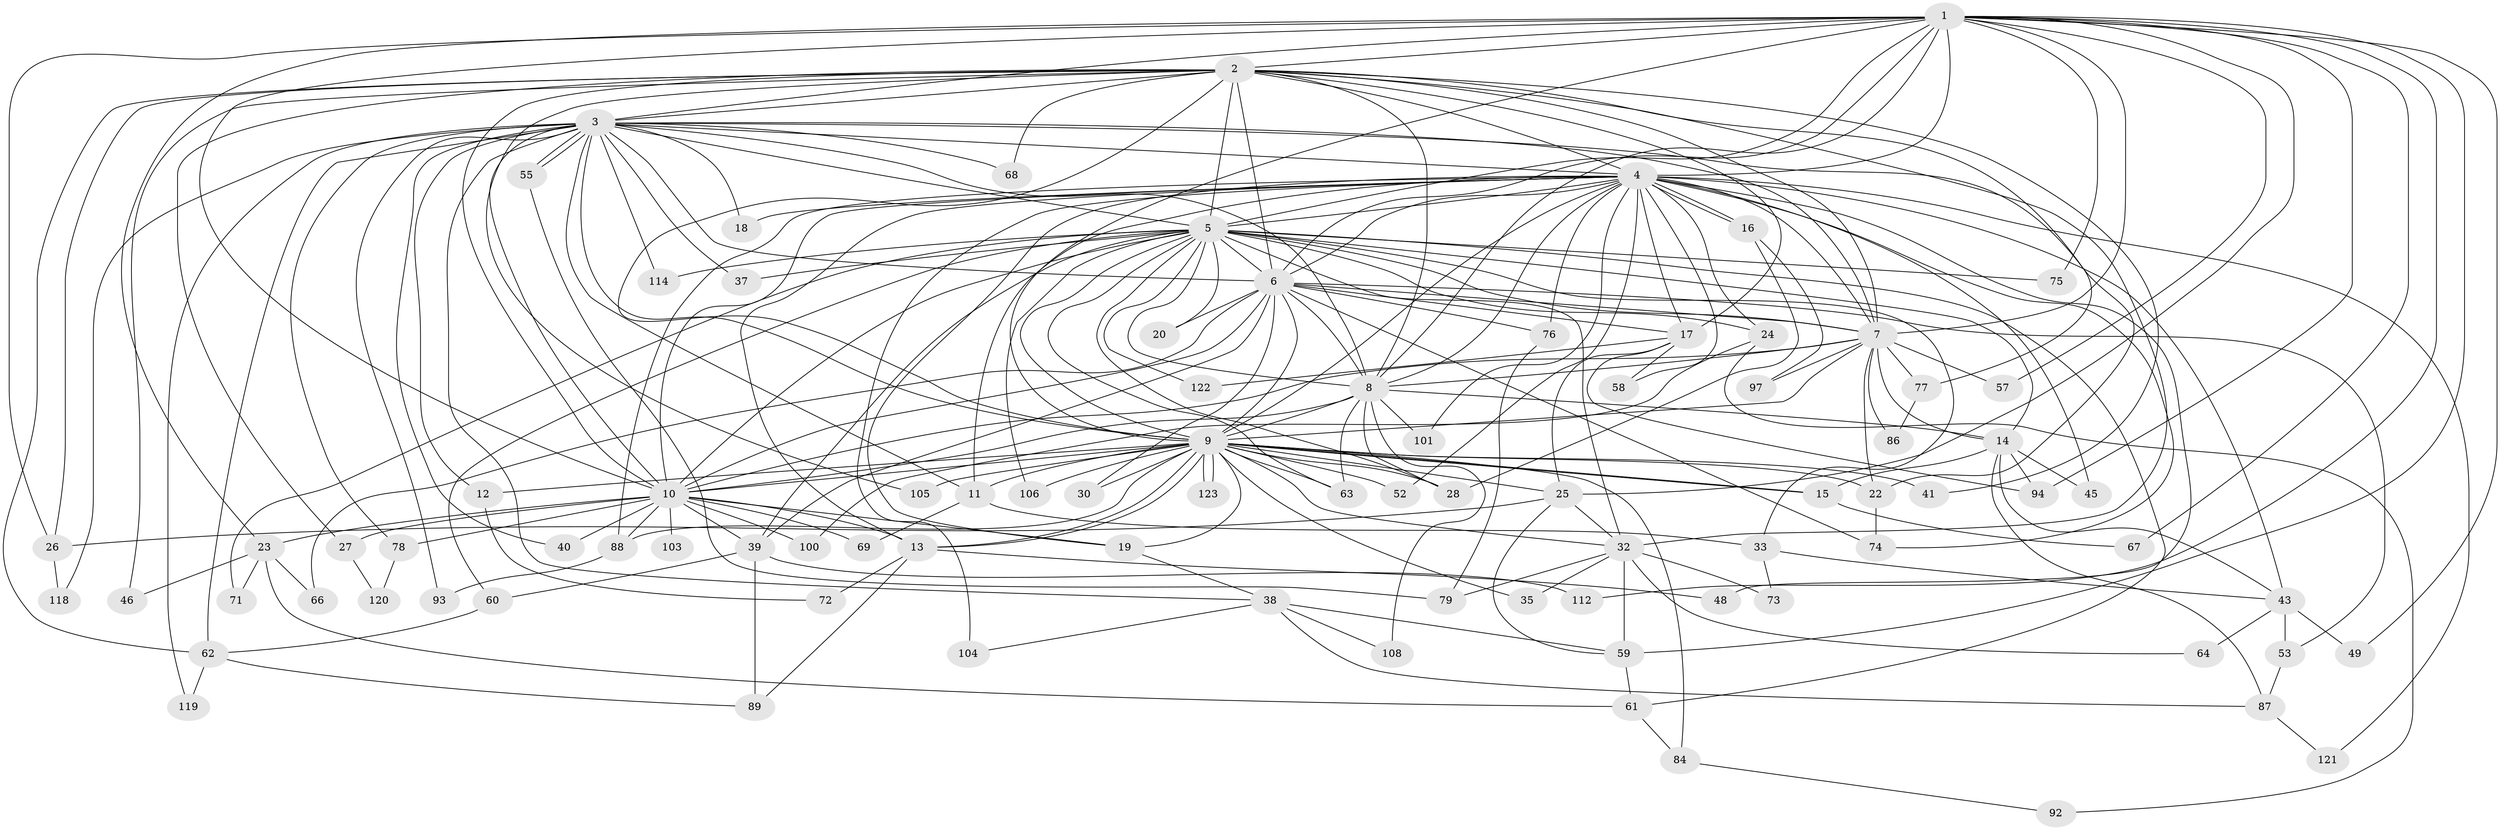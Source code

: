 // original degree distribution, {20: 0.024390243902439025, 23: 0.008130081300813009, 31: 0.008130081300813009, 25: 0.008130081300813009, 17: 0.008130081300813009, 15: 0.008130081300813009, 14: 0.008130081300813009, 33: 0.008130081300813009, 5: 0.024390243902439025, 4: 0.13008130081300814, 7: 0.008130081300813009, 6: 0.04878048780487805, 3: 0.17073170731707318, 2: 0.5284552845528455, 9: 0.008130081300813009}
// Generated by graph-tools (version 1.1) at 2025/41/03/06/25 10:41:37]
// undirected, 89 vertices, 229 edges
graph export_dot {
graph [start="1"]
  node [color=gray90,style=filled];
  1 [super="+102"];
  2 [super="+51"];
  3 [super="+36"];
  4 [super="+82"];
  5 [super="+42"];
  6 [super="+56"];
  7 [super="+34"];
  8 [super="+44"];
  9 [super="+83"];
  10 [super="+29"];
  11 [super="+65"];
  12 [super="+70"];
  13 [super="+95"];
  14 [super="+31"];
  15 [super="+21"];
  16;
  17 [super="+98"];
  18;
  19 [super="+80"];
  20;
  22;
  23 [super="+117"];
  24;
  25 [super="+109"];
  26 [super="+115"];
  27;
  28 [super="+96"];
  30;
  32 [super="+54"];
  33;
  35;
  37;
  38 [super="+111"];
  39 [super="+50"];
  40;
  41;
  43 [super="+47"];
  45;
  46;
  48;
  49;
  52;
  53;
  55;
  57;
  58;
  59 [super="+85"];
  60;
  61;
  62 [super="+81"];
  63 [super="+91"];
  64;
  66;
  67;
  68;
  69;
  71;
  72;
  73;
  74 [super="+116"];
  75;
  76 [super="+113"];
  77;
  78;
  79;
  84;
  86;
  87 [super="+107"];
  88 [super="+90"];
  89 [super="+110"];
  92;
  93;
  94 [super="+99"];
  97;
  100;
  101;
  103;
  104;
  105;
  106;
  108;
  112;
  114;
  118;
  119;
  120;
  121;
  122;
  123;
  1 -- 2 [weight=2];
  1 -- 3;
  1 -- 4 [weight=2];
  1 -- 5;
  1 -- 6;
  1 -- 7;
  1 -- 8;
  1 -- 9;
  1 -- 10;
  1 -- 23;
  1 -- 25;
  1 -- 49;
  1 -- 57;
  1 -- 59;
  1 -- 67;
  1 -- 75;
  1 -- 94;
  1 -- 112;
  1 -- 26;
  2 -- 3;
  2 -- 4;
  2 -- 5;
  2 -- 6;
  2 -- 7;
  2 -- 8;
  2 -- 9;
  2 -- 10;
  2 -- 17;
  2 -- 26;
  2 -- 27;
  2 -- 41;
  2 -- 46;
  2 -- 68;
  2 -- 77;
  2 -- 105;
  2 -- 62;
  2 -- 32;
  3 -- 4;
  3 -- 5;
  3 -- 6;
  3 -- 7;
  3 -- 8;
  3 -- 9;
  3 -- 10;
  3 -- 11;
  3 -- 12;
  3 -- 18;
  3 -- 37;
  3 -- 38;
  3 -- 40;
  3 -- 55;
  3 -- 55;
  3 -- 62;
  3 -- 68;
  3 -- 78;
  3 -- 93;
  3 -- 119;
  3 -- 118;
  3 -- 114;
  3 -- 22;
  4 -- 5;
  4 -- 6;
  4 -- 7;
  4 -- 8;
  4 -- 9;
  4 -- 10;
  4 -- 11;
  4 -- 16;
  4 -- 16;
  4 -- 18;
  4 -- 19;
  4 -- 24;
  4 -- 45;
  4 -- 48;
  4 -- 52;
  4 -- 58;
  4 -- 74;
  4 -- 76;
  4 -- 101;
  4 -- 104;
  4 -- 121;
  4 -- 43;
  4 -- 88;
  4 -- 13;
  4 -- 17;
  5 -- 6;
  5 -- 7 [weight=2];
  5 -- 8;
  5 -- 9;
  5 -- 10;
  5 -- 20;
  5 -- 24;
  5 -- 28;
  5 -- 33;
  5 -- 37;
  5 -- 39;
  5 -- 60;
  5 -- 61;
  5 -- 71;
  5 -- 75;
  5 -- 106;
  5 -- 114;
  5 -- 122;
  5 -- 32;
  5 -- 63;
  5 -- 14;
  6 -- 7;
  6 -- 8;
  6 -- 9;
  6 -- 10;
  6 -- 17;
  6 -- 20;
  6 -- 30;
  6 -- 66;
  6 -- 76;
  6 -- 74;
  6 -- 39;
  6 -- 53;
  7 -- 8;
  7 -- 9 [weight=2];
  7 -- 10;
  7 -- 14;
  7 -- 22;
  7 -- 57;
  7 -- 86;
  7 -- 97;
  7 -- 77;
  8 -- 9;
  8 -- 10;
  8 -- 14;
  8 -- 63;
  8 -- 101;
  8 -- 108;
  8 -- 28;
  9 -- 10;
  9 -- 12 [weight=2];
  9 -- 13;
  9 -- 13;
  9 -- 15;
  9 -- 15;
  9 -- 19;
  9 -- 22;
  9 -- 25;
  9 -- 30;
  9 -- 32;
  9 -- 35;
  9 -- 41;
  9 -- 52;
  9 -- 84;
  9 -- 88;
  9 -- 105;
  9 -- 106;
  9 -- 123;
  9 -- 123;
  9 -- 11;
  9 -- 28;
  9 -- 63;
  10 -- 23;
  10 -- 27;
  10 -- 39;
  10 -- 40;
  10 -- 69;
  10 -- 78;
  10 -- 88;
  10 -- 100;
  10 -- 103 [weight=2];
  10 -- 19;
  10 -- 13;
  11 -- 33;
  11 -- 69;
  12 -- 72;
  13 -- 48;
  13 -- 72;
  13 -- 89;
  14 -- 43;
  14 -- 94;
  14 -- 15;
  14 -- 45;
  14 -- 87;
  15 -- 67;
  16 -- 28;
  16 -- 97;
  17 -- 58;
  17 -- 94;
  17 -- 122;
  17 -- 25;
  19 -- 38;
  22 -- 74;
  23 -- 46;
  23 -- 66;
  23 -- 71;
  23 -- 61;
  24 -- 92;
  24 -- 100;
  25 -- 26;
  25 -- 32;
  25 -- 59;
  26 -- 118;
  27 -- 120;
  32 -- 35;
  32 -- 64;
  32 -- 73;
  32 -- 79;
  32 -- 59;
  33 -- 43;
  33 -- 73;
  38 -- 87;
  38 -- 104;
  38 -- 108;
  38 -- 59;
  39 -- 60;
  39 -- 112;
  39 -- 89;
  43 -- 53 [weight=2];
  43 -- 64;
  43 -- 49;
  53 -- 87;
  55 -- 79;
  59 -- 61;
  60 -- 62;
  61 -- 84;
  62 -- 89;
  62 -- 119;
  76 -- 79;
  77 -- 86;
  78 -- 120;
  84 -- 92;
  87 -- 121;
  88 -- 93;
}
